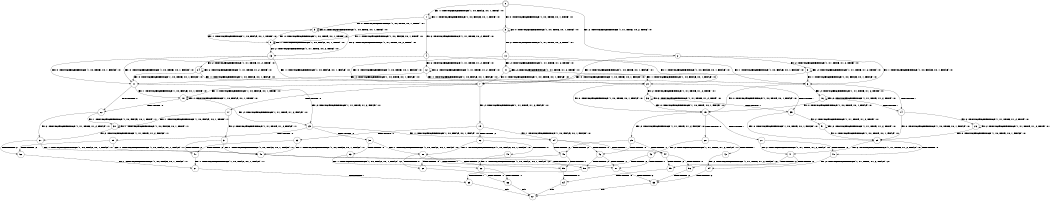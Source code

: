 digraph BCG {
size = "7, 10.5";
center = TRUE;
node [shape = circle];
0 [peripheries = 2];
0 -> 1 [label = "EX !1 !ATOMIC_EXCH_BRANCH (1, +0, FALSE, +0, 1, TRUE) !:0:"];
0 -> 2 [label = "EX !2 !ATOMIC_EXCH_BRANCH (1, +1, TRUE, +0, 2, TRUE) !:0:"];
0 -> 3 [label = "EX !0 !ATOMIC_EXCH_BRANCH (1, +0, TRUE, +0, 1, TRUE) !:0:"];
1 -> 4 [label = "EX !2 !ATOMIC_EXCH_BRANCH (1, +1, TRUE, +0, 2, TRUE) !:0:"];
1 -> 5 [label = "EX !0 !ATOMIC_EXCH_BRANCH (1, +0, TRUE, +0, 1, TRUE) !:0:"];
1 -> 1 [label = "EX !1 !ATOMIC_EXCH_BRANCH (1, +0, FALSE, +0, 1, TRUE) !:0:"];
2 -> 6 [label = "EX !1 !ATOMIC_EXCH_BRANCH (1, +0, FALSE, +0, 1, FALSE) !:0:"];
2 -> 7 [label = "EX !0 !ATOMIC_EXCH_BRANCH (1, +0, TRUE, +0, 1, FALSE) !:0:"];
2 -> 8 [label = "EX !2 !ATOMIC_EXCH_BRANCH (1, +1, TRUE, +1, 2, TRUE) !:0:"];
3 -> 9 [label = "EX !1 !ATOMIC_EXCH_BRANCH (1, +0, FALSE, +0, 1, TRUE) !:0:"];
3 -> 10 [label = "EX !2 !ATOMIC_EXCH_BRANCH (1, +1, TRUE, +0, 2, TRUE) !:0:"];
3 -> 3 [label = "EX !0 !ATOMIC_EXCH_BRANCH (1, +0, TRUE, +0, 1, TRUE) !:0:"];
4 -> 11 [label = "EX !0 !ATOMIC_EXCH_BRANCH (1, +0, TRUE, +0, 1, FALSE) !:0:"];
4 -> 12 [label = "EX !2 !ATOMIC_EXCH_BRANCH (1, +1, TRUE, +1, 2, TRUE) !:0:"];
4 -> 6 [label = "EX !1 !ATOMIC_EXCH_BRANCH (1, +0, FALSE, +0, 1, FALSE) !:0:"];
5 -> 13 [label = "EX !2 !ATOMIC_EXCH_BRANCH (1, +1, TRUE, +0, 2, TRUE) !:0:"];
5 -> 9 [label = "EX !1 !ATOMIC_EXCH_BRANCH (1, +0, FALSE, +0, 1, TRUE) !:0:"];
5 -> 5 [label = "EX !0 !ATOMIC_EXCH_BRANCH (1, +0, TRUE, +0, 1, TRUE) !:0:"];
6 -> 14 [label = "TERMINATE !1"];
6 -> 15 [label = "EX !0 !ATOMIC_EXCH_BRANCH (1, +0, TRUE, +0, 1, FALSE) !:0:"];
6 -> 16 [label = "EX !2 !ATOMIC_EXCH_BRANCH (1, +1, TRUE, +1, 2, TRUE) !:0:"];
7 -> 17 [label = "TERMINATE !0"];
7 -> 18 [label = "EX !1 !ATOMIC_EXCH_BRANCH (1, +0, FALSE, +0, 1, TRUE) !:0:"];
7 -> 19 [label = "EX !2 !ATOMIC_EXCH_BRANCH (1, +1, TRUE, +1, 2, FALSE) !:0:"];
8 -> 6 [label = "EX !1 !ATOMIC_EXCH_BRANCH (1, +0, FALSE, +0, 1, FALSE) !:0:"];
8 -> 7 [label = "EX !0 !ATOMIC_EXCH_BRANCH (1, +0, TRUE, +0, 1, FALSE) !:0:"];
8 -> 8 [label = "EX !2 !ATOMIC_EXCH_BRANCH (1, +1, TRUE, +1, 2, TRUE) !:0:"];
9 -> 13 [label = "EX !2 !ATOMIC_EXCH_BRANCH (1, +1, TRUE, +0, 2, TRUE) !:0:"];
9 -> 9 [label = "EX !1 !ATOMIC_EXCH_BRANCH (1, +0, FALSE, +0, 1, TRUE) !:0:"];
9 -> 5 [label = "EX !0 !ATOMIC_EXCH_BRANCH (1, +0, TRUE, +0, 1, TRUE) !:0:"];
10 -> 20 [label = "EX !1 !ATOMIC_EXCH_BRANCH (1, +0, FALSE, +0, 1, FALSE) !:0:"];
10 -> 21 [label = "EX !2 !ATOMIC_EXCH_BRANCH (1, +1, TRUE, +1, 2, TRUE) !:0:"];
10 -> 7 [label = "EX !0 !ATOMIC_EXCH_BRANCH (1, +0, TRUE, +0, 1, FALSE) !:0:"];
11 -> 22 [label = "TERMINATE !0"];
11 -> 23 [label = "EX !2 !ATOMIC_EXCH_BRANCH (1, +1, TRUE, +1, 2, FALSE) !:0:"];
11 -> 18 [label = "EX !1 !ATOMIC_EXCH_BRANCH (1, +0, FALSE, +0, 1, TRUE) !:0:"];
12 -> 11 [label = "EX !0 !ATOMIC_EXCH_BRANCH (1, +0, TRUE, +0, 1, FALSE) !:0:"];
12 -> 12 [label = "EX !2 !ATOMIC_EXCH_BRANCH (1, +1, TRUE, +1, 2, TRUE) !:0:"];
12 -> 6 [label = "EX !1 !ATOMIC_EXCH_BRANCH (1, +0, FALSE, +0, 1, FALSE) !:0:"];
13 -> 24 [label = "EX !2 !ATOMIC_EXCH_BRANCH (1, +1, TRUE, +1, 2, TRUE) !:0:"];
13 -> 20 [label = "EX !1 !ATOMIC_EXCH_BRANCH (1, +0, FALSE, +0, 1, FALSE) !:0:"];
13 -> 11 [label = "EX !0 !ATOMIC_EXCH_BRANCH (1, +0, TRUE, +0, 1, FALSE) !:0:"];
14 -> 25 [label = "EX !0 !ATOMIC_EXCH_BRANCH (1, +0, TRUE, +0, 1, FALSE) !:0:"];
14 -> 26 [label = "EX !2 !ATOMIC_EXCH_BRANCH (1, +1, TRUE, +1, 2, TRUE) !:0:"];
15 -> 27 [label = "TERMINATE !1"];
15 -> 28 [label = "TERMINATE !0"];
15 -> 29 [label = "EX !2 !ATOMIC_EXCH_BRANCH (1, +1, TRUE, +1, 2, FALSE) !:0:"];
16 -> 14 [label = "TERMINATE !1"];
16 -> 15 [label = "EX !0 !ATOMIC_EXCH_BRANCH (1, +0, TRUE, +0, 1, FALSE) !:0:"];
16 -> 16 [label = "EX !2 !ATOMIC_EXCH_BRANCH (1, +1, TRUE, +1, 2, TRUE) !:0:"];
17 -> 30 [label = "EX !1 !ATOMIC_EXCH_BRANCH (1, +0, FALSE, +0, 1, TRUE) !:1:"];
17 -> 31 [label = "EX !2 !ATOMIC_EXCH_BRANCH (1, +1, TRUE, +1, 2, FALSE) !:1:"];
18 -> 22 [label = "TERMINATE !0"];
18 -> 23 [label = "EX !2 !ATOMIC_EXCH_BRANCH (1, +1, TRUE, +1, 2, FALSE) !:0:"];
18 -> 18 [label = "EX !1 !ATOMIC_EXCH_BRANCH (1, +0, FALSE, +0, 1, TRUE) !:0:"];
19 -> 32 [label = "TERMINATE !2"];
19 -> 33 [label = "TERMINATE !0"];
19 -> 34 [label = "EX !1 !ATOMIC_EXCH_BRANCH (1, +0, FALSE, +0, 1, FALSE) !:0:"];
20 -> 35 [label = "TERMINATE !1"];
20 -> 36 [label = "EX !2 !ATOMIC_EXCH_BRANCH (1, +1, TRUE, +1, 2, TRUE) !:0:"];
20 -> 15 [label = "EX !0 !ATOMIC_EXCH_BRANCH (1, +0, TRUE, +0, 1, FALSE) !:0:"];
21 -> 20 [label = "EX !1 !ATOMIC_EXCH_BRANCH (1, +0, FALSE, +0, 1, FALSE) !:0:"];
21 -> 21 [label = "EX !2 !ATOMIC_EXCH_BRANCH (1, +1, TRUE, +1, 2, TRUE) !:0:"];
21 -> 7 [label = "EX !0 !ATOMIC_EXCH_BRANCH (1, +0, TRUE, +0, 1, FALSE) !:0:"];
22 -> 37 [label = "EX !2 !ATOMIC_EXCH_BRANCH (1, +1, TRUE, +1, 2, FALSE) !:1:"];
22 -> 30 [label = "EX !1 !ATOMIC_EXCH_BRANCH (1, +0, FALSE, +0, 1, TRUE) !:1:"];
23 -> 38 [label = "TERMINATE !2"];
23 -> 39 [label = "TERMINATE !0"];
23 -> 34 [label = "EX !1 !ATOMIC_EXCH_BRANCH (1, +0, FALSE, +0, 1, FALSE) !:0:"];
24 -> 24 [label = "EX !2 !ATOMIC_EXCH_BRANCH (1, +1, TRUE, +1, 2, TRUE) !:0:"];
24 -> 20 [label = "EX !1 !ATOMIC_EXCH_BRANCH (1, +0, FALSE, +0, 1, FALSE) !:0:"];
24 -> 11 [label = "EX !0 !ATOMIC_EXCH_BRANCH (1, +0, TRUE, +0, 1, FALSE) !:0:"];
25 -> 40 [label = "TERMINATE !0"];
25 -> 41 [label = "EX !2 !ATOMIC_EXCH_BRANCH (1, +1, TRUE, +1, 2, FALSE) !:0:"];
26 -> 25 [label = "EX !0 !ATOMIC_EXCH_BRANCH (1, +0, TRUE, +0, 1, FALSE) !:0:"];
26 -> 26 [label = "EX !2 !ATOMIC_EXCH_BRANCH (1, +1, TRUE, +1, 2, TRUE) !:0:"];
27 -> 40 [label = "TERMINATE !0"];
27 -> 41 [label = "EX !2 !ATOMIC_EXCH_BRANCH (1, +1, TRUE, +1, 2, FALSE) !:0:"];
28 -> 42 [label = "TERMINATE !1"];
28 -> 43 [label = "EX !2 !ATOMIC_EXCH_BRANCH (1, +1, TRUE, +1, 2, FALSE) !:1:"];
29 -> 44 [label = "TERMINATE !1"];
29 -> 45 [label = "TERMINATE !2"];
29 -> 46 [label = "TERMINATE !0"];
30 -> 37 [label = "EX !2 !ATOMIC_EXCH_BRANCH (1, +1, TRUE, +1, 2, FALSE) !:1:"];
30 -> 30 [label = "EX !1 !ATOMIC_EXCH_BRANCH (1, +0, FALSE, +0, 1, TRUE) !:1:"];
31 -> 47 [label = "TERMINATE !2"];
31 -> 48 [label = "EX !1 !ATOMIC_EXCH_BRANCH (1, +0, FALSE, +0, 1, FALSE) !:1:"];
32 -> 49 [label = "TERMINATE !0"];
32 -> 50 [label = "EX !1 !ATOMIC_EXCH_BRANCH (1, +0, FALSE, +0, 1, FALSE) !:0:"];
33 -> 47 [label = "TERMINATE !2"];
33 -> 48 [label = "EX !1 !ATOMIC_EXCH_BRANCH (1, +0, FALSE, +0, 1, FALSE) !:1:"];
34 -> 44 [label = "TERMINATE !1"];
34 -> 45 [label = "TERMINATE !2"];
34 -> 46 [label = "TERMINATE !0"];
35 -> 51 [label = "EX !2 !ATOMIC_EXCH_BRANCH (1, +1, TRUE, +1, 2, TRUE) !:0:"];
35 -> 25 [label = "EX !0 !ATOMIC_EXCH_BRANCH (1, +0, TRUE, +0, 1, FALSE) !:0:"];
36 -> 35 [label = "TERMINATE !1"];
36 -> 36 [label = "EX !2 !ATOMIC_EXCH_BRANCH (1, +1, TRUE, +1, 2, TRUE) !:0:"];
36 -> 15 [label = "EX !0 !ATOMIC_EXCH_BRANCH (1, +0, TRUE, +0, 1, FALSE) !:0:"];
37 -> 52 [label = "TERMINATE !2"];
37 -> 48 [label = "EX !1 !ATOMIC_EXCH_BRANCH (1, +0, FALSE, +0, 1, FALSE) !:1:"];
38 -> 53 [label = "TERMINATE !0"];
38 -> 50 [label = "EX !1 !ATOMIC_EXCH_BRANCH (1, +0, FALSE, +0, 1, FALSE) !:0:"];
39 -> 52 [label = "TERMINATE !2"];
39 -> 48 [label = "EX !1 !ATOMIC_EXCH_BRANCH (1, +0, FALSE, +0, 1, FALSE) !:1:"];
40 -> 54 [label = "EX !2 !ATOMIC_EXCH_BRANCH (1, +1, TRUE, +1, 2, FALSE) !:2:"];
41 -> 55 [label = "TERMINATE !2"];
41 -> 56 [label = "TERMINATE !0"];
42 -> 54 [label = "EX !2 !ATOMIC_EXCH_BRANCH (1, +1, TRUE, +1, 2, FALSE) !:2:"];
43 -> 57 [label = "TERMINATE !1"];
43 -> 58 [label = "TERMINATE !2"];
44 -> 55 [label = "TERMINATE !2"];
44 -> 56 [label = "TERMINATE !0"];
45 -> 59 [label = "TERMINATE !1"];
45 -> 60 [label = "TERMINATE !0"];
46 -> 57 [label = "TERMINATE !1"];
46 -> 58 [label = "TERMINATE !2"];
47 -> 61 [label = "EX !1 !ATOMIC_EXCH_BRANCH (1, +0, FALSE, +0, 1, FALSE) !:1:"];
48 -> 57 [label = "TERMINATE !1"];
48 -> 58 [label = "TERMINATE !2"];
49 -> 62 [label = "EX !1 !ATOMIC_EXCH_BRANCH (1, +0, FALSE, +0, 1, FALSE) !:2:"];
50 -> 59 [label = "TERMINATE !1"];
50 -> 60 [label = "TERMINATE !0"];
51 -> 51 [label = "EX !2 !ATOMIC_EXCH_BRANCH (1, +1, TRUE, +1, 2, TRUE) !:0:"];
51 -> 25 [label = "EX !0 !ATOMIC_EXCH_BRANCH (1, +0, TRUE, +0, 1, FALSE) !:0:"];
52 -> 61 [label = "EX !1 !ATOMIC_EXCH_BRANCH (1, +0, FALSE, +0, 1, FALSE) !:1:"];
53 -> 62 [label = "EX !1 !ATOMIC_EXCH_BRANCH (1, +0, FALSE, +0, 1, FALSE) !:2:"];
54 -> 63 [label = "TERMINATE !2"];
55 -> 64 [label = "TERMINATE !0"];
56 -> 63 [label = "TERMINATE !2"];
57 -> 63 [label = "TERMINATE !2"];
58 -> 65 [label = "TERMINATE !1"];
59 -> 64 [label = "TERMINATE !0"];
60 -> 66 [label = "TERMINATE !1"];
61 -> 65 [label = "TERMINATE !1"];
62 -> 66 [label = "TERMINATE !1"];
63 -> 67 [label = "exit"];
64 -> 67 [label = "exit"];
65 -> 67 [label = "exit"];
66 -> 67 [label = "exit"];
}

